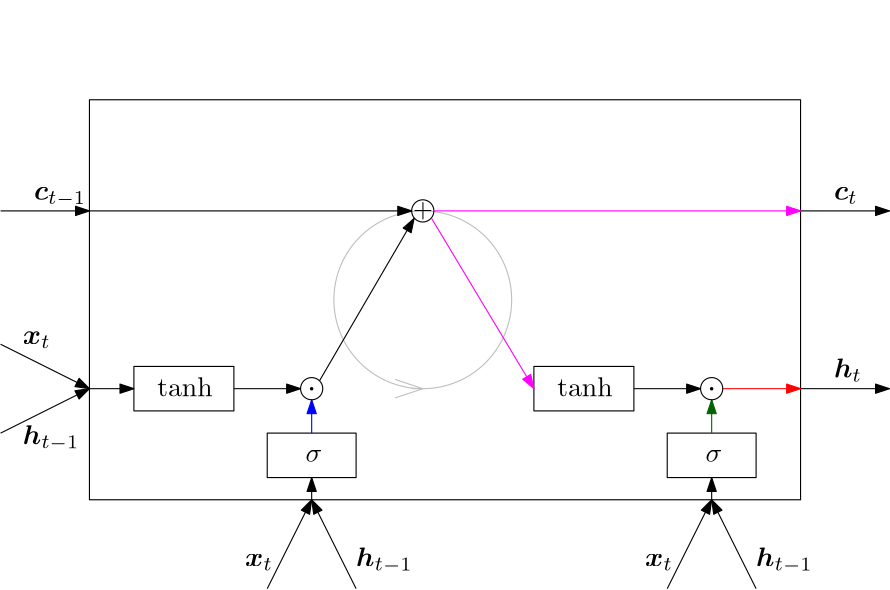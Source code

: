 <?xml version="1.0"?>
<!DOCTYPE ipe SYSTEM "ipe.dtd">
<ipe version="70218" creator="Ipe 7.2.26">
<info created="D:20180416065930" modified="D:20240415225401"/>
<preamble>\usepackage{bm}</preamble>
<ipestyle name="basic">
<symbol name="arrow/arc(spx)">
<path stroke="sym-stroke" fill="sym-stroke" pen="sym-pen">
0 0 m
-1 0.333 l
-1 -0.333 l
h
</path>
</symbol>
<symbol name="arrow/farc(spx)">
<path stroke="sym-stroke" fill="white" pen="sym-pen">
0 0 m
-1 0.333 l
-1 -0.333 l
h
</path>
</symbol>
<symbol name="arrow/ptarc(spx)">
<path stroke="sym-stroke" fill="sym-stroke" pen="sym-pen">
0 0 m
-1 0.333 l
-0.8 0 l
-1 -0.333 l
h
</path>
</symbol>
<symbol name="arrow/fptarc(spx)">
<path stroke="sym-stroke" fill="white" pen="sym-pen">
0 0 m
-1 0.333 l
-0.8 0 l
-1 -0.333 l
h
</path>
</symbol>
<symbol name="mark/circle(sx)" transformations="translations">
<path fill="sym-stroke">
0.6 0 0 0.6 0 0 e
0.4 0 0 0.4 0 0 e
</path>
</symbol>
<symbol name="mark/disk(sx)" transformations="translations">
<path fill="sym-stroke">
0.6 0 0 0.6 0 0 e
</path>
</symbol>
<symbol name="mark/fdisk(sfx)" transformations="translations">
<group>
<path fill="sym-fill">
0.5 0 0 0.5 0 0 e
</path>
<path fill="sym-stroke" fillrule="eofill">
0.6 0 0 0.6 0 0 e
0.4 0 0 0.4 0 0 e
</path>
</group>
</symbol>
<symbol name="mark/box(sx)" transformations="translations">
<path fill="sym-stroke" fillrule="eofill">
-0.6 -0.6 m
0.6 -0.6 l
0.6 0.6 l
-0.6 0.6 l
h
-0.4 -0.4 m
0.4 -0.4 l
0.4 0.4 l
-0.4 0.4 l
h
</path>
</symbol>
<symbol name="mark/square(sx)" transformations="translations">
<path fill="sym-stroke">
-0.6 -0.6 m
0.6 -0.6 l
0.6 0.6 l
-0.6 0.6 l
h
</path>
</symbol>
<symbol name="mark/fsquare(sfx)" transformations="translations">
<group>
<path fill="sym-fill">
-0.5 -0.5 m
0.5 -0.5 l
0.5 0.5 l
-0.5 0.5 l
h
</path>
<path fill="sym-stroke" fillrule="eofill">
-0.6 -0.6 m
0.6 -0.6 l
0.6 0.6 l
-0.6 0.6 l
h
-0.4 -0.4 m
0.4 -0.4 l
0.4 0.4 l
-0.4 0.4 l
h
</path>
</group>
</symbol>
<symbol name="mark/cross(sx)" transformations="translations">
<group>
<path fill="sym-stroke">
-0.43 -0.57 m
0.57 0.43 l
0.43 0.57 l
-0.57 -0.43 l
h
</path>
<path fill="sym-stroke">
-0.43 0.57 m
0.57 -0.43 l
0.43 -0.57 l
-0.57 0.43 l
h
</path>
</group>
</symbol>
<symbol name="arrow/fnormal(spx)">
<path stroke="sym-stroke" fill="white" pen="sym-pen">
0 0 m
-1 0.333 l
-1 -0.333 l
h
</path>
</symbol>
<symbol name="arrow/pointed(spx)">
<path stroke="sym-stroke" fill="sym-stroke" pen="sym-pen">
0 0 m
-1 0.333 l
-0.8 0 l
-1 -0.333 l
h
</path>
</symbol>
<symbol name="arrow/fpointed(spx)">
<path stroke="sym-stroke" fill="white" pen="sym-pen">
0 0 m
-1 0.333 l
-0.8 0 l
-1 -0.333 l
h
</path>
</symbol>
<symbol name="arrow/linear(spx)">
<path stroke="sym-stroke" pen="sym-pen">
-1 0.333 m
0 0 l
-1 -0.333 l
</path>
</symbol>
<symbol name="arrow/fdouble(spx)">
<path stroke="sym-stroke" fill="white" pen="sym-pen">
0 0 m
-1 0.333 l
-1 -0.333 l
h
-1 0 m
-2 0.333 l
-2 -0.333 l
h
</path>
</symbol>
<symbol name="arrow/double(spx)">
<path stroke="sym-stroke" fill="sym-stroke" pen="sym-pen">
0 0 m
-1 0.333 l
-1 -0.333 l
h
-1 0 m
-2 0.333 l
-2 -0.333 l
h
</path>
</symbol>
<anglesize name="22.5 deg" value="22.5"/>
<anglesize name="30 deg" value="30"/>
<anglesize name="45 deg" value="45"/>
<anglesize name="60 deg" value="60"/>
<anglesize name="90 deg" value="90"/>
<arrowsize name="large" value="10"/>
<arrowsize name="small" value="5"/>
<arrowsize name="tiny" value="3"/>
<color name="blue" value="0 0 1"/>
<color name="brown" value="0.647 0.165 0.165"/>
<color name="darkblue" value="0 0 0.545"/>
<color name="darkcyan" value="0 0.545 0.545"/>
<color name="darkgray" value="0.663"/>
<color name="darkgreen" value="0 0.392 0"/>
<color name="darkmagenta" value="0.545 0 0.545"/>
<color name="darkorange" value="1 0.549 0"/>
<color name="darkred" value="0.545 0 0"/>
<color name="gold" value="1 0.843 0"/>
<color name="gray" value="0.745"/>
<color name="green" value="0 1 0"/>
<color name="lightblue" value="0.678 0.847 0.902"/>
<color name="lightcyan" value="0.878 1 1"/>
<color name="lightgray" value="0.827"/>
<color name="lightgreen" value="0.565 0.933 0.565"/>
<color name="lightyellow" value="1 1 0.878"/>
<color name="navy" value="0 0 0.502"/>
<color name="orange" value="1 0.647 0"/>
<color name="pink" value="1 0.753 0.796"/>
<color name="purple" value="0.627 0.125 0.941"/>
<color name="red" value="1 0 0"/>
<color name="seagreen" value="0.18 0.545 0.341"/>
<color name="turquoise" value="0.251 0.878 0.816"/>
<color name="violet" value="0.933 0.51 0.933"/>
<color name="yellow" value="1 1 0"/>
<dashstyle name="dash dot dotted" value="[4 2 1 2 1 2] 0"/>
<dashstyle name="dash dotted" value="[4 2 1 2] 0"/>
<dashstyle name="dashed" value="[4] 0"/>
<dashstyle name="dotted" value="[1 3] 0"/>
<gridsize name="10 pts (~3.5 mm)" value="10"/>
<gridsize name="14 pts (~5 mm)" value="14"/>
<gridsize name="16 pts (~6 mm)" value="16"/>
<gridsize name="20 pts (~7 mm)" value="20"/>
<gridsize name="28 pts (~10 mm)" value="28"/>
<gridsize name="32 pts (~12 mm)" value="32"/>
<gridsize name="4 pts" value="4"/>
<gridsize name="56 pts (~20 mm)" value="56"/>
<gridsize name="8 pts (~3 mm)" value="8"/>
<opacity name="10%" value="0.1"/>
<opacity name="30%" value="0.3"/>
<opacity name="50%" value="0.5"/>
<opacity name="75%" value="0.75"/>
<pen name="fat" value="1.2"/>
<pen name="heavier" value="0.8"/>
<pen name="ultrafat" value="2"/>
<symbolsize name="large" value="5"/>
<symbolsize name="small" value="2"/>
<symbolsize name="tiny" value="1.1"/>
<textsize name="Huge" value="\Huge"/>
<textsize name="LARGE" value="\LARGE"/>
<textsize name="Large" value="\Large"/>
<textsize name="footnote" value="\footnotesize"/>
<textsize name="huge" value="\huge"/>
<textsize name="large" value="\large"/>
<textsize name="small" value="\small"/>
<textsize name="tiny" value="\tiny"/>
<textstyle name="center" begin="\begin{center}" end="\end{center}"/>
<textstyle name="item" begin="\begin{itemize}\item{}" end="\end{itemize}"/>
<textstyle name="itemize" begin="\begin{itemize}" end="\end{itemize}"/>
<tiling name="falling" angle="-60" step="4" width="1"/>
<tiling name="rising" angle="30" step="4" width="1"/>
</ipestyle>
<page>
<layer name="alpha"/>
<view layers="alpha" active="alpha"/>
<path layer="alpha" stroke="gray">
32 0 0 32 216 696 e
</path>
<path matrix="1 0 0 1 -4 0" stroke="gray" arrow="linear/large">
216 664 m
220 664 l
</path>
<path stroke="black">
96 768 m
96 624 l
352 624 l
352 768 l
h
</path>
<path matrix="1 0 0 1 0 8" stroke="black" arrow="normal/small">
64 672 m
96 656 l
</path>
<path matrix="1 0 0 1 0 8" stroke="black" arrow="normal/small">
64 640 m
96 656 l
</path>
<text matrix="1 0 0 1 -4 8" transformations="translations" pos="76 672" stroke="black" type="label" width="10.073" height="4.432" depth="1.49" valign="baseline" style="math">\bm x_t</text>
<text matrix="1 0 0 1 -4 4" transformations="translations" pos="76 640" stroke="black" type="label" width="20.357" height="6.923" depth="2.32" valign="baseline" style="math">\bm h_{t-1}</text>
<path matrix="1 0 0 1 0 8" stroke="black" arrow="normal/small">
352 656 m
384 656 l
</path>
<path stroke="red" arrow="normal/small">
324 664 m
352 664 l
</path>
<text matrix="1 0 0 1 -8 4" transformations="translations" pos="372 664" stroke="black" type="label" width="10.159" height="6.923" depth="1.49" valign="baseline" style="math">\bm h_t</text>
<path matrix="1 0 0 1 -4 8" stroke="black">
116 664 m
116 648 l
152 648 l
152 664 l
h
</path>
<text matrix="1 0 0 1 -3.59001 1.27553" transformations="translations" pos="124 660" stroke="black" type="label" width="19.925" height="6.918" depth="0" valign="baseline" style="math">\tanh</text>
<path matrix="1 0 0 1 0 8" stroke="black" arrow="normal/small">
96 656 m
112 656 l
</path>
<path matrix="1 0 0 1 0 4" stroke="black">
160 644 m
160 628 l
192 628 l
192 644 l
h
</path>
<text matrix="1 0 0 1 49.7453 -22.3465" transformations="translations" pos="124 660" stroke="black" type="label" width="6.05" height="4.289" depth="0" valign="baseline" style="math">\sigma</text>
<path stroke="black" arrow="normal/small">
176 624 m
176 632 l
</path>
<path stroke="black" arrow="normal/small">
160 592 m
176 624 l
</path>
<path stroke="black" arrow="normal/small">
192 592 m
176 624 l
</path>
<text matrix="1 0 0 1 76 -72" transformations="translations" pos="76 672" stroke="black" type="label" width="10.073" height="4.432" depth="1.49" valign="baseline" style="math">\bm x_t</text>
<text matrix="1 0 0 1 116 -40" transformations="translations" pos="76 640" stroke="black" type="label" width="20.357" height="6.923" depth="2.32" valign="baseline" style="math">\bm h_{t-1}</text>
<path stroke="blue" arrow="normal/small">
176 648 m
176 660 l
</path>
<path matrix="1 0 0 1 140 8" stroke="black">
116 664 m
116 648 l
152 648 l
152 664 l
h
</path>
<text matrix="1 0 0 1 140.41 1.27553" transformations="translations" pos="124 660" stroke="black" type="label" width="19.925" height="6.918" depth="0" valign="baseline" style="math">\tanh</text>
<path matrix="1 0 0 1 144 4" stroke="black">
160 644 m
160 628 l
192 628 l
192 644 l
h
</path>
<text matrix="1 0 0 1 193.745 -22.3465" transformations="translations" pos="124 660" stroke="black" type="label" width="6.05" height="4.289" depth="0" valign="baseline" style="math">\sigma</text>
<path matrix="1 0 0 1 0 8" stroke="black" arrow="normal/small">
148 656 m
172 656 l
</path>
<path matrix="1 0 0 1 144 0" stroke="black" arrow="normal/small">
176 624 m
176 632 l
</path>
<path matrix="1 0 0 1 144 0" stroke="black" arrow="normal/small">
160 592 m
176 624 l
</path>
<path matrix="1 0 0 1 144 0" stroke="black" arrow="normal/small">
192 592 m
176 624 l
</path>
<text matrix="1 0 0 1 220 -72" transformations="translations" pos="76 672" stroke="black" type="label" width="10.073" height="4.432" depth="1.49" valign="baseline" style="math">\bm x_t</text>
<text matrix="1 0 0 1 260 -40" transformations="translations" pos="76 640" stroke="black" type="label" width="20.357" height="6.923" depth="2.32" valign="baseline" style="math">\bm h_{t-1}</text>
<path stroke="black" arrow="arc/small">
96 728 m
212 728 l
</path>
<path matrix="1 0 0 1 0 72" stroke="black" arrow="normal/small">
352 656 m
384 656 l
</path>
<text matrix="1 0 0 1 -8 68" transformations="translations" pos="372 664" stroke="black" type="label" width="8.623" height="4.432" depth="1.49" valign="baseline" style="math">\bm c_t</text>
<text matrix="1 0 0 1 -296 68" transformations="translations" pos="372 664" stroke="black" type="label" width="18.821" height="4.432" depth="2.32" valign="baseline" style="math">\bm c_{t-1}</text>
<path matrix="1 0 0 1 -288 72" stroke="black" arrow="normal/small">
352 656 m
384 656 l
</path>
<path matrix="1 0 0 1 0 8" stroke="black">
4 0 0 4 176 656 e
</path>
<text matrix="1 0 0 1 6.35127 -38.955" transformations="translations" pos="168 700" stroke="black" type="label" width="3.321" height="5.313" depth="0" valign="baseline" size="large" style="math">\cdot</text>
<path matrix="1 0 0 1 144 0" stroke="darkgreen" arrow="normal/small">
176 648 m
176 660 l
</path>
<path matrix="1 0 0 1 144 8" stroke="black">
4 0 0 4 176 656 e
</path>
<text matrix="1 0 0 1 150.351 -38.955" transformations="translations" pos="168 700" stroke="black" type="label" width="3.321" height="5.313" depth="0" valign="baseline" size="large" style="math">\cdot</text>
<path matrix="1 0 0 1 144 8" stroke="black" arrow="normal/small">
148 656 m
172 656 l
</path>
<path matrix="1 0 0 1 40 72" stroke="black">
4 0 0 4 176 656 e
</path>
<text matrix="1 0 0 1 44.4551 25.819" transformations="translations" pos="168 700" stroke="black" type="label" width="7.168" height="5.314" depth="0.83" valign="baseline" size="small" style="math">+</text>
<path stroke="1 0 1" arrow="arc/small">
220 728 m
352 728 l
</path>
<path stroke="black" arrow="normal/small">
178.851 666.885 m
212.886 725.303 l
</path>
<path stroke="1 0 1" arrow="normal/small">
219.14 725.351 m
256 664 l
</path>
<text matrix="1 0 0 1 116 156" transformations="translations" pos="76 640" stroke="black" type="label" width="20.357" height="6.923" depth="2.32" valign="baseline" style="math">\phantom{\bm h_{t-1}}</text>
</page>
</ipe>
